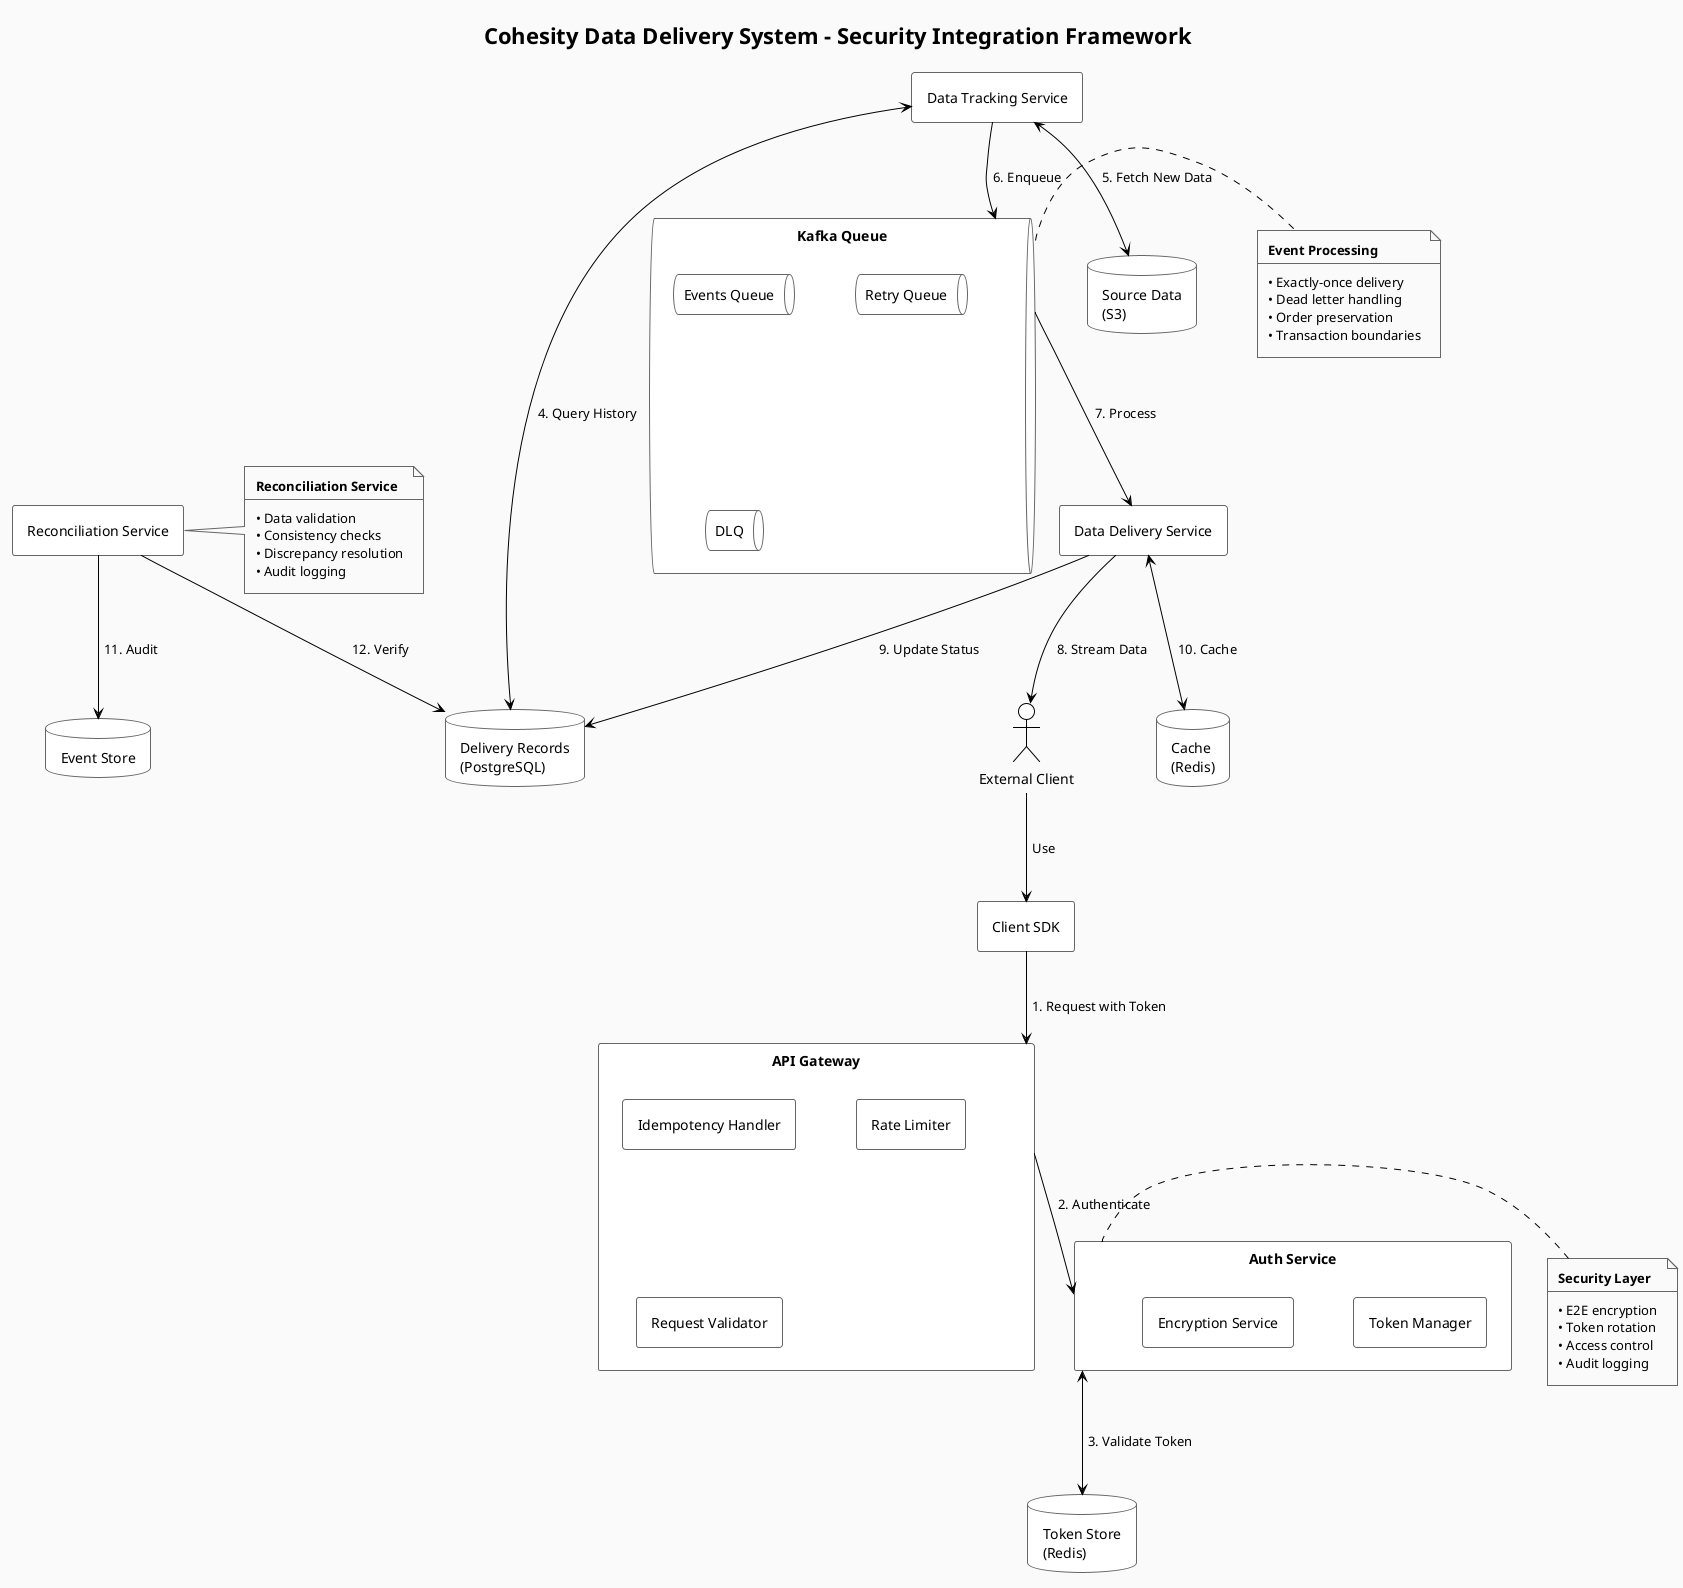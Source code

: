 @startuml
!theme plain
title Cohesity Data Delivery System - Security Integration Framework

' Custom styles
skinparam {
    backgroundColor #FAFAFA
    handwritten false
    defaultFontName Arial
    defaultFontSize 14
    componentStyle rectangle
    packageStyle rectangle
    padding 5
    nodesep 60
    ranksep 80
    
    component {
        backgroundColor #FFFFFF
        borderColor #666666
        FontSize 14
    }
    
    database {
        backgroundColor #FFFFFF
        borderColor #666666
        FontSize 14
    }
    
    queue {
        backgroundColor #FFFFFF
        borderColor #666666
        FontSize 14
    }
    
    note {
        backgroundColor #FAFAFA
        borderColor #666666
        FontSize 13
    }

    arrow {
        FontSize 13
    }
}

' Custom colors
!define ORANGE #FFA500
!define BLUE #4285F4
!define GREEN #34A853
!define RED #EA4335
!define PURPLE #9334E6
!define GRAY #7F8C8D

' Client Zone
actor "External Client" as client
component "Client SDK" as sdk

' Gateway & Auth
component "API Gateway" as gateway {
    component "Idempotency Handler" as idempotency
    component "Rate Limiter" as ratelimit
    component "Request Validator" as validator
}

component "Auth Service" as auth {
    component "Token Manager" as tokenMgr
    component "Encryption Service" as encrypt
}

' Data Services
component "Data Tracking Service" as tracker
component "Data Delivery Service" as sender
component "Reconciliation Service" as reconciliation

' Storage
database "Token Store\n(Redis)" as tokenDB
database "Delivery Records\n(PostgreSQL)" as deliveryDB
database "Source Data\n(S3)" as sourceDB
database "Cache\n(Redis)" as cache
database "Event Store" as eventStore

' Queue
queue "Kafka Queue" as queue {
    queue "Events Queue" as eventsQueue
    queue "Retry Queue" as retryQueue
    queue "DLQ" as deadLetterQueue
}

' Connections
client --> sdk : "Use"
sdk --> gateway : "1. Request with Token"
gateway --> auth : "2. Authenticate"
auth <--> tokenDB : "3. Validate Token"


tracker <--> deliveryDB : "4. Query History"
tracker <--> sourceDB : "5. Fetch New Data"
tracker --> queue : "6. Enqueue"
queue --> sender : "7. Process"
sender --> client : "8. Stream Data"
sender --> deliveryDB : "9. Update Status"
sender <--> cache : "10. Cache"

reconciliation --> eventStore : "11. Audit"
reconciliation --> deliveryDB : "12. Verify"

note right of reconciliation
  <b>Reconciliation Service</b>
  --
  • Data validation
  • Consistency checks
  • Discrepancy resolution
  • Audit logging
end note

note right of auth
  <b>Security Layer</b>
  --
  • E2E encryption
  • Token rotation
  • Access control
  • Audit logging
end note

note right of queue
  <b>Event Processing</b>
  --
  • Exactly-once delivery
  • Dead letter handling
  • Order preservation
  • Transaction boundaries
end note

@enduml 
